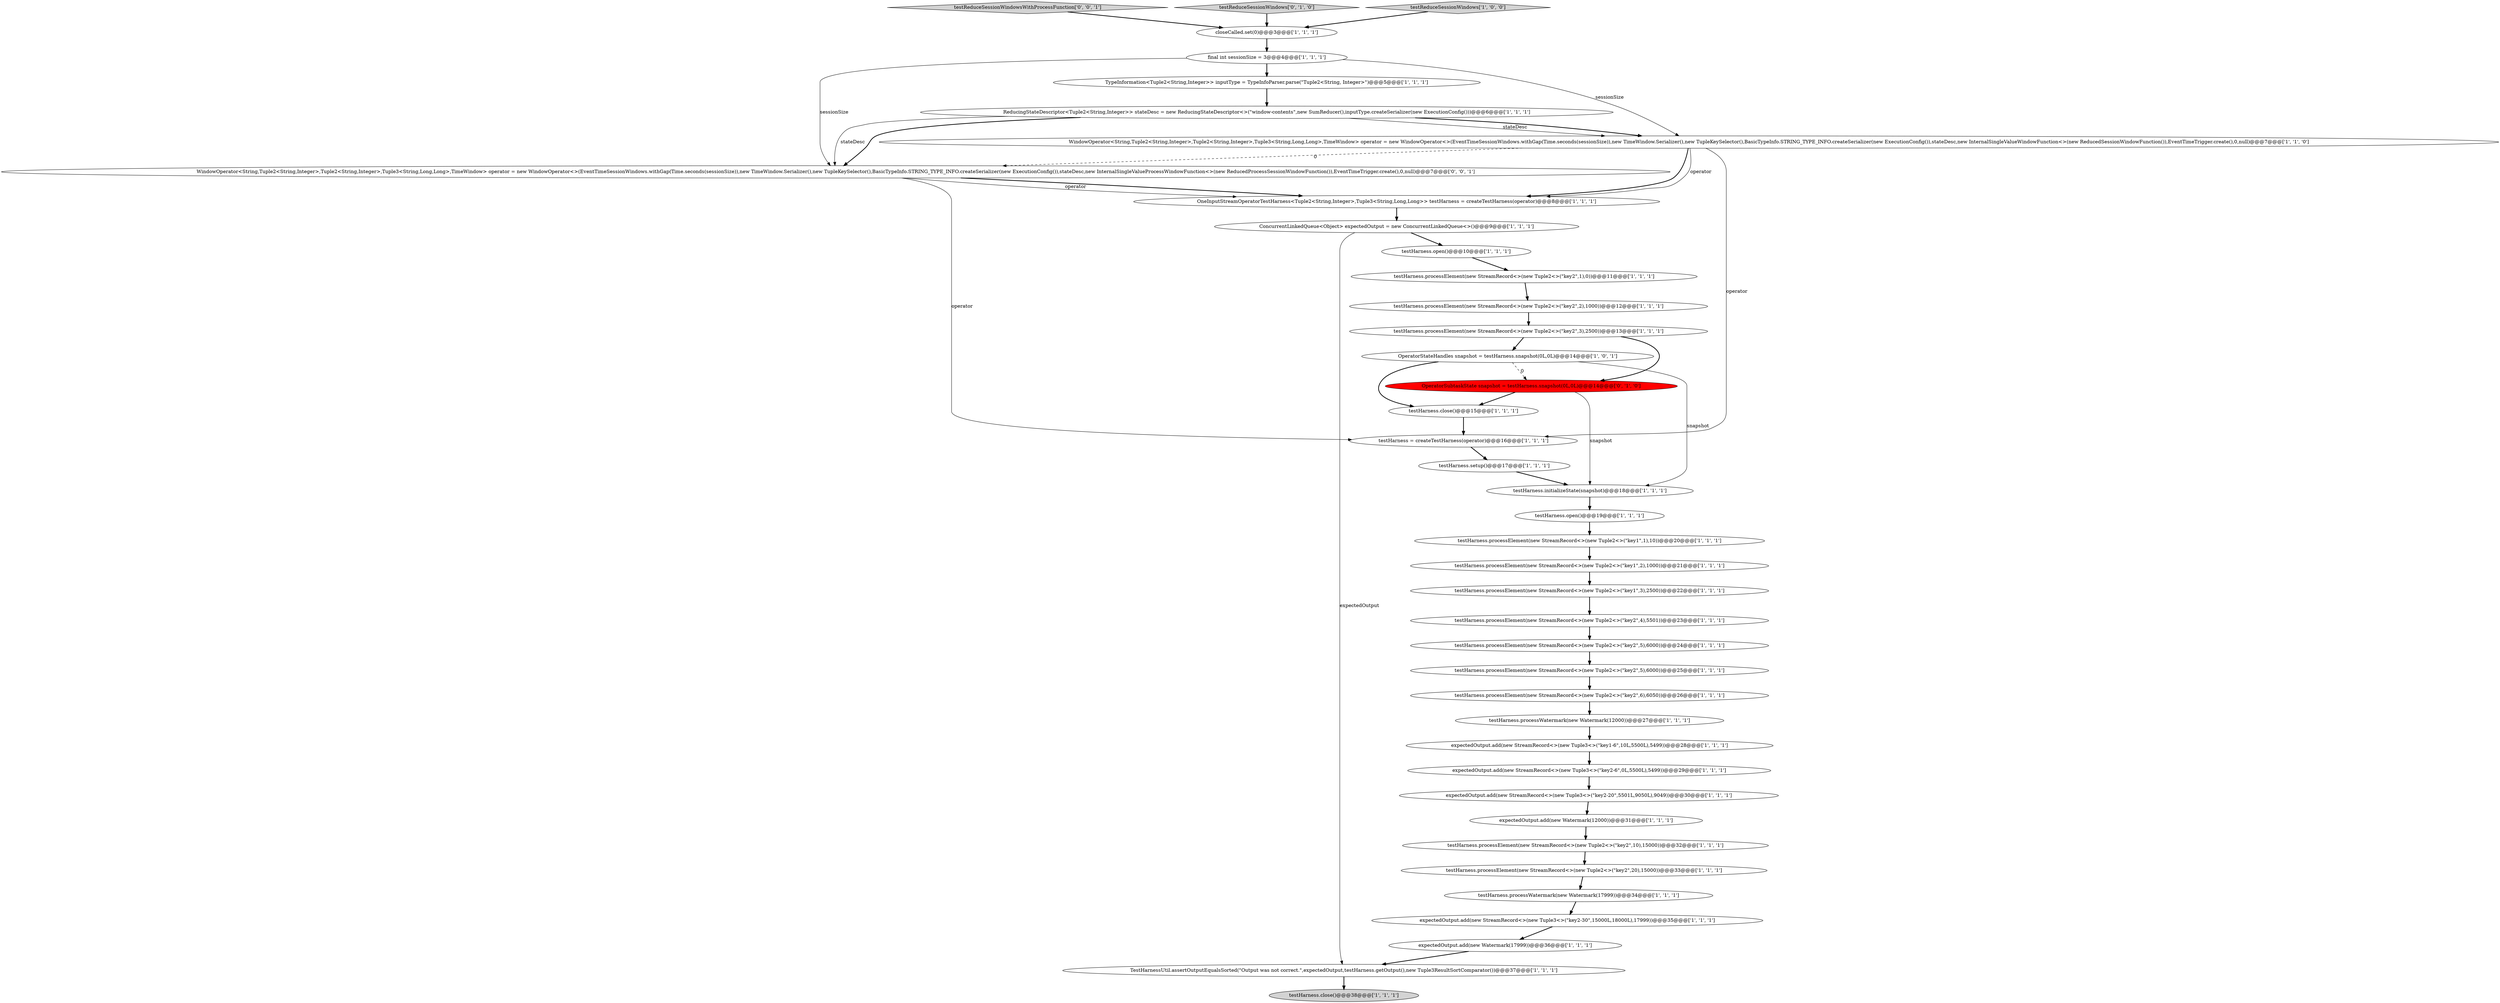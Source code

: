 digraph {
30 [style = filled, label = "testHarness.close()@@@15@@@['1', '1', '1']", fillcolor = white, shape = ellipse image = "AAA0AAABBB1BBB"];
14 [style = filled, label = "expectedOutput.add(new Watermark(12000))@@@31@@@['1', '1', '1']", fillcolor = white, shape = ellipse image = "AAA0AAABBB1BBB"];
3 [style = filled, label = "testHarness.processElement(new StreamRecord<>(new Tuple2<>(\"key2\",20),15000))@@@33@@@['1', '1', '1']", fillcolor = white, shape = ellipse image = "AAA0AAABBB1BBB"];
26 [style = filled, label = "WindowOperator<String,Tuple2<String,Integer>,Tuple2<String,Integer>,Tuple3<String,Long,Long>,TimeWindow> operator = new WindowOperator<>(EventTimeSessionWindows.withGap(Time.seconds(sessionSize)),new TimeWindow.Serializer(),new TupleKeySelector(),BasicTypeInfo.STRING_TYPE_INFO.createSerializer(new ExecutionConfig()),stateDesc,new InternalSingleValueWindowFunction<>(new ReducedSessionWindowFunction()),EventTimeTrigger.create(),0,null)@@@7@@@['1', '1', '0']", fillcolor = white, shape = ellipse image = "AAA0AAABBB1BBB"];
28 [style = filled, label = "testHarness.processElement(new StreamRecord<>(new Tuple2<>(\"key2\",10),15000))@@@32@@@['1', '1', '1']", fillcolor = white, shape = ellipse image = "AAA0AAABBB1BBB"];
37 [style = filled, label = "OperatorSubtaskState snapshot = testHarness.snapshot(0L,0L)@@@14@@@['0', '1', '0']", fillcolor = red, shape = ellipse image = "AAA1AAABBB2BBB"];
2 [style = filled, label = "testHarness.processElement(new StreamRecord<>(new Tuple2<>(\"key2\",4),5501))@@@23@@@['1', '1', '1']", fillcolor = white, shape = ellipse image = "AAA0AAABBB1BBB"];
40 [style = filled, label = "testReduceSessionWindowsWithProcessFunction['0', '0', '1']", fillcolor = lightgray, shape = diamond image = "AAA0AAABBB3BBB"];
8 [style = filled, label = "testHarness.initializeState(snapshot)@@@18@@@['1', '1', '1']", fillcolor = white, shape = ellipse image = "AAA0AAABBB1BBB"];
38 [style = filled, label = "testReduceSessionWindows['0', '1', '0']", fillcolor = lightgray, shape = diamond image = "AAA0AAABBB2BBB"];
18 [style = filled, label = "testHarness.processWatermark(new Watermark(17999))@@@34@@@['1', '1', '1']", fillcolor = white, shape = ellipse image = "AAA0AAABBB1BBB"];
19 [style = filled, label = "OperatorStateHandles snapshot = testHarness.snapshot(0L,0L)@@@14@@@['1', '0', '1']", fillcolor = white, shape = ellipse image = "AAA0AAABBB1BBB"];
33 [style = filled, label = "testHarness.open()@@@19@@@['1', '1', '1']", fillcolor = white, shape = ellipse image = "AAA0AAABBB1BBB"];
29 [style = filled, label = "testHarness.processWatermark(new Watermark(12000))@@@27@@@['1', '1', '1']", fillcolor = white, shape = ellipse image = "AAA0AAABBB1BBB"];
27 [style = filled, label = "expectedOutput.add(new StreamRecord<>(new Tuple3<>(\"key1-6\",10L,5500L),5499))@@@28@@@['1', '1', '1']", fillcolor = white, shape = ellipse image = "AAA0AAABBB1BBB"];
4 [style = filled, label = "testHarness.processElement(new StreamRecord<>(new Tuple2<>(\"key2\",2),1000))@@@12@@@['1', '1', '1']", fillcolor = white, shape = ellipse image = "AAA0AAABBB1BBB"];
11 [style = filled, label = "testHarness.processElement(new StreamRecord<>(new Tuple2<>(\"key2\",5),6000))@@@25@@@['1', '1', '1']", fillcolor = white, shape = ellipse image = "AAA0AAABBB1BBB"];
23 [style = filled, label = "OneInputStreamOperatorTestHarness<Tuple2<String,Integer>,Tuple3<String,Long,Long>> testHarness = createTestHarness(operator)@@@8@@@['1', '1', '1']", fillcolor = white, shape = ellipse image = "AAA0AAABBB1BBB"];
36 [style = filled, label = "testHarness.processElement(new StreamRecord<>(new Tuple2<>(\"key2\",1),0))@@@11@@@['1', '1', '1']", fillcolor = white, shape = ellipse image = "AAA0AAABBB1BBB"];
20 [style = filled, label = "testHarness.processElement(new StreamRecord<>(new Tuple2<>(\"key2\",3),2500))@@@13@@@['1', '1', '1']", fillcolor = white, shape = ellipse image = "AAA0AAABBB1BBB"];
7 [style = filled, label = "TypeInformation<Tuple2<String,Integer>> inputType = TypeInfoParser.parse(\"Tuple2<String, Integer>\")@@@5@@@['1', '1', '1']", fillcolor = white, shape = ellipse image = "AAA0AAABBB1BBB"];
9 [style = filled, label = "testHarness.processElement(new StreamRecord<>(new Tuple2<>(\"key1\",2),1000))@@@21@@@['1', '1', '1']", fillcolor = white, shape = ellipse image = "AAA0AAABBB1BBB"];
15 [style = filled, label = "testHarness.setup()@@@17@@@['1', '1', '1']", fillcolor = white, shape = ellipse image = "AAA0AAABBB1BBB"];
21 [style = filled, label = "TestHarnessUtil.assertOutputEqualsSorted(\"Output was not correct.\",expectedOutput,testHarness.getOutput(),new Tuple3ResultSortComparator())@@@37@@@['1', '1', '1']", fillcolor = white, shape = ellipse image = "AAA0AAABBB1BBB"];
32 [style = filled, label = "expectedOutput.add(new StreamRecord<>(new Tuple3<>(\"key2-20\",5501L,9050L),9049))@@@30@@@['1', '1', '1']", fillcolor = white, shape = ellipse image = "AAA0AAABBB1BBB"];
16 [style = filled, label = "testHarness.open()@@@10@@@['1', '1', '1']", fillcolor = white, shape = ellipse image = "AAA0AAABBB1BBB"];
12 [style = filled, label = "ReducingStateDescriptor<Tuple2<String,Integer>> stateDesc = new ReducingStateDescriptor<>(\"window-contents\",new SumReducer(),inputType.createSerializer(new ExecutionConfig()))@@@6@@@['1', '1', '1']", fillcolor = white, shape = ellipse image = "AAA0AAABBB1BBB"];
34 [style = filled, label = "expectedOutput.add(new StreamRecord<>(new Tuple3<>(\"key2-6\",0L,5500L),5499))@@@29@@@['1', '1', '1']", fillcolor = white, shape = ellipse image = "AAA0AAABBB1BBB"];
1 [style = filled, label = "testHarness.processElement(new StreamRecord<>(new Tuple2<>(\"key1\",3),2500))@@@22@@@['1', '1', '1']", fillcolor = white, shape = ellipse image = "AAA0AAABBB1BBB"];
25 [style = filled, label = "expectedOutput.add(new StreamRecord<>(new Tuple3<>(\"key2-30\",15000L,18000L),17999))@@@35@@@['1', '1', '1']", fillcolor = white, shape = ellipse image = "AAA0AAABBB1BBB"];
35 [style = filled, label = "testHarness.close()@@@38@@@['1', '1', '1']", fillcolor = lightgray, shape = ellipse image = "AAA0AAABBB1BBB"];
22 [style = filled, label = "expectedOutput.add(new Watermark(17999))@@@36@@@['1', '1', '1']", fillcolor = white, shape = ellipse image = "AAA0AAABBB1BBB"];
17 [style = filled, label = "testHarness.processElement(new StreamRecord<>(new Tuple2<>(\"key1\",1),10))@@@20@@@['1', '1', '1']", fillcolor = white, shape = ellipse image = "AAA0AAABBB1BBB"];
24 [style = filled, label = "ConcurrentLinkedQueue<Object> expectedOutput = new ConcurrentLinkedQueue<>()@@@9@@@['1', '1', '1']", fillcolor = white, shape = ellipse image = "AAA0AAABBB1BBB"];
31 [style = filled, label = "final int sessionSize = 3@@@4@@@['1', '1', '1']", fillcolor = white, shape = ellipse image = "AAA0AAABBB1BBB"];
39 [style = filled, label = "WindowOperator<String,Tuple2<String,Integer>,Tuple2<String,Integer>,Tuple3<String,Long,Long>,TimeWindow> operator = new WindowOperator<>(EventTimeSessionWindows.withGap(Time.seconds(sessionSize)),new TimeWindow.Serializer(),new TupleKeySelector(),BasicTypeInfo.STRING_TYPE_INFO.createSerializer(new ExecutionConfig()),stateDesc,new InternalSingleValueProcessWindowFunction<>(new ReducedProcessSessionWindowFunction()),EventTimeTrigger.create(),0,null)@@@7@@@['0', '0', '1']", fillcolor = white, shape = ellipse image = "AAA0AAABBB3BBB"];
6 [style = filled, label = "closeCalled.set(0)@@@3@@@['1', '1', '1']", fillcolor = white, shape = ellipse image = "AAA0AAABBB1BBB"];
5 [style = filled, label = "testHarness = createTestHarness(operator)@@@16@@@['1', '1', '1']", fillcolor = white, shape = ellipse image = "AAA0AAABBB1BBB"];
0 [style = filled, label = "testHarness.processElement(new StreamRecord<>(new Tuple2<>(\"key2\",6),6050))@@@26@@@['1', '1', '1']", fillcolor = white, shape = ellipse image = "AAA0AAABBB1BBB"];
13 [style = filled, label = "testReduceSessionWindows['1', '0', '0']", fillcolor = lightgray, shape = diamond image = "AAA0AAABBB1BBB"];
10 [style = filled, label = "testHarness.processElement(new StreamRecord<>(new Tuple2<>(\"key2\",5),6000))@@@24@@@['1', '1', '1']", fillcolor = white, shape = ellipse image = "AAA0AAABBB1BBB"];
31->26 [style = solid, label="sessionSize"];
8->33 [style = bold, label=""];
16->36 [style = bold, label=""];
40->6 [style = bold, label=""];
25->22 [style = bold, label=""];
12->26 [style = solid, label="stateDesc"];
26->5 [style = solid, label="operator"];
7->12 [style = bold, label=""];
37->30 [style = bold, label=""];
17->9 [style = bold, label=""];
36->4 [style = bold, label=""];
22->21 [style = bold, label=""];
5->15 [style = bold, label=""];
32->14 [style = bold, label=""];
0->29 [style = bold, label=""];
14->28 [style = bold, label=""];
12->26 [style = bold, label=""];
37->8 [style = solid, label="snapshot"];
2->10 [style = bold, label=""];
31->7 [style = bold, label=""];
24->21 [style = solid, label="expectedOutput"];
12->39 [style = solid, label="stateDesc"];
38->6 [style = bold, label=""];
3->18 [style = bold, label=""];
24->16 [style = bold, label=""];
29->27 [style = bold, label=""];
26->39 [style = dashed, label="0"];
39->5 [style = solid, label="operator"];
23->24 [style = bold, label=""];
11->0 [style = bold, label=""];
10->11 [style = bold, label=""];
6->31 [style = bold, label=""];
27->34 [style = bold, label=""];
31->39 [style = solid, label="sessionSize"];
30->5 [style = bold, label=""];
19->8 [style = solid, label="snapshot"];
26->23 [style = bold, label=""];
39->23 [style = bold, label=""];
4->20 [style = bold, label=""];
20->37 [style = bold, label=""];
18->25 [style = bold, label=""];
34->32 [style = bold, label=""];
39->23 [style = solid, label="operator"];
1->2 [style = bold, label=""];
28->3 [style = bold, label=""];
26->23 [style = solid, label="operator"];
13->6 [style = bold, label=""];
21->35 [style = bold, label=""];
9->1 [style = bold, label=""];
20->19 [style = bold, label=""];
12->39 [style = bold, label=""];
19->37 [style = dashed, label="0"];
15->8 [style = bold, label=""];
33->17 [style = bold, label=""];
19->30 [style = bold, label=""];
}
